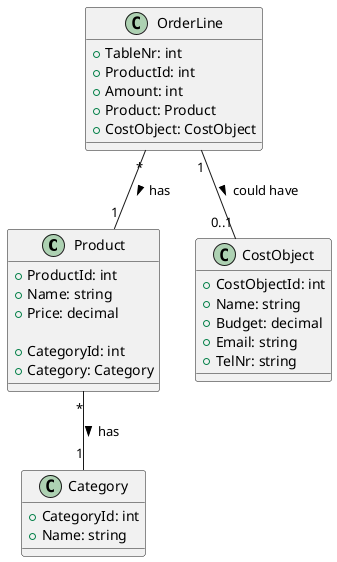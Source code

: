 @startuml
class Product {
  +ProductId: int
  +Name: string
  +Price: decimal

  +CategoryId: int
  +Category: Category
}

class Category {
  +CategoryId: int
  +Name: string
}

class OrderLine {
  +TableNr: int
  +ProductId: int
  +Amount: int
  +Product: Product
  +CostObject: CostObject
}

class CostObject {
  +CostObjectId: int
  +Name: string
  +Budget: decimal
  +Email: string
  +TelNr: string
}

Product "*" -- "1" Category: has >
OrderLine "*" -- "1" Product: has >
OrderLine "1" -- "0..1" CostObject: could have >

@enduml
